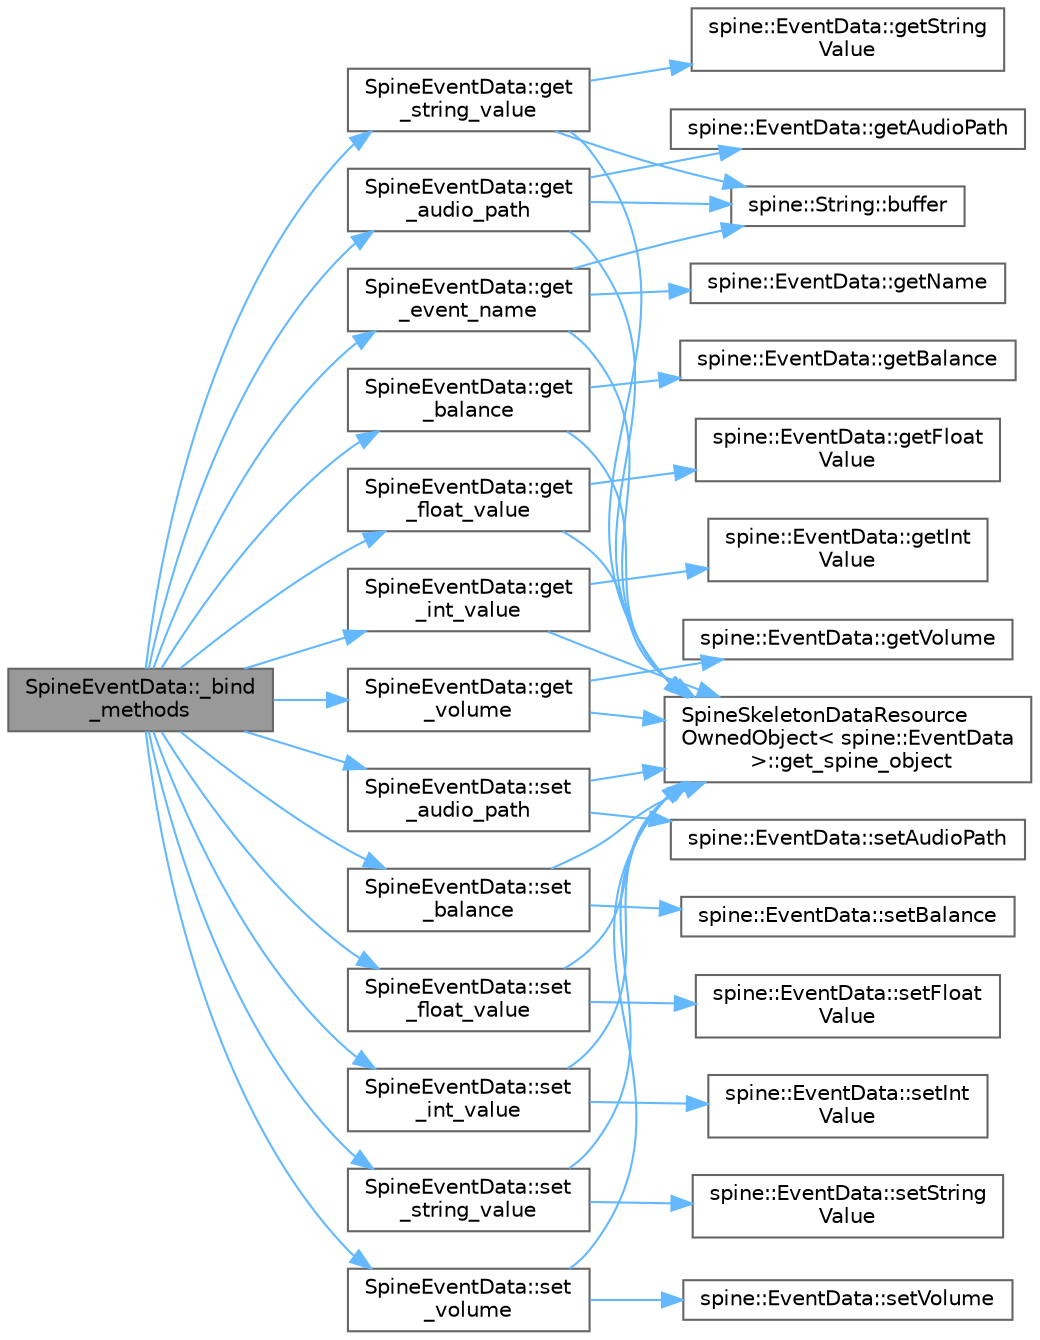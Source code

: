 digraph "SpineEventData::_bind_methods"
{
 // LATEX_PDF_SIZE
  bgcolor="transparent";
  edge [fontname=Helvetica,fontsize=10,labelfontname=Helvetica,labelfontsize=10];
  node [fontname=Helvetica,fontsize=10,shape=box,height=0.2,width=0.4];
  rankdir="LR";
  Node1 [id="Node000001",label="SpineEventData::_bind\l_methods",height=0.2,width=0.4,color="gray40", fillcolor="grey60", style="filled", fontcolor="black",tooltip=" "];
  Node1 -> Node2 [id="edge1_Node000001_Node000002",color="steelblue1",style="solid",tooltip=" "];
  Node2 [id="Node000002",label="SpineEventData::get\l_audio_path",height=0.2,width=0.4,color="grey40", fillcolor="white", style="filled",URL="$class_spine_event_data.html#a273775fbc4a819e319cbb74330ad16dc",tooltip=" "];
  Node2 -> Node3 [id="edge2_Node000002_Node000003",color="steelblue1",style="solid",tooltip=" "];
  Node3 [id="Node000003",label="spine::String::buffer",height=0.2,width=0.4,color="grey40", fillcolor="white", style="filled",URL="$classspine_1_1_string.html#a7a6a5c45e2a732eb90cedf07434315b0",tooltip=" "];
  Node2 -> Node4 [id="edge3_Node000002_Node000004",color="steelblue1",style="solid",tooltip=" "];
  Node4 [id="Node000004",label="SpineSkeletonDataResource\lOwnedObject\< spine::EventData\l \>::get_spine_object",height=0.2,width=0.4,color="grey40", fillcolor="white", style="filled",URL="$class_spine_skeleton_data_resource_owned_object.html#a17a452fe3be51c5dfec16fddf002d318",tooltip=" "];
  Node2 -> Node5 [id="edge4_Node000002_Node000005",color="steelblue1",style="solid",tooltip=" "];
  Node5 [id="Node000005",label="spine::EventData::getAudioPath",height=0.2,width=0.4,color="grey40", fillcolor="white", style="filled",URL="$classspine_1_1_event_data.html#a0352da6937d968fc36f138fb0b6b3147",tooltip=" "];
  Node1 -> Node6 [id="edge5_Node000001_Node000006",color="steelblue1",style="solid",tooltip=" "];
  Node6 [id="Node000006",label="SpineEventData::get\l_balance",height=0.2,width=0.4,color="grey40", fillcolor="white", style="filled",URL="$class_spine_event_data.html#a0e27d5699c5b782a08d823ef7cd539a3",tooltip=" "];
  Node6 -> Node4 [id="edge6_Node000006_Node000004",color="steelblue1",style="solid",tooltip=" "];
  Node6 -> Node7 [id="edge7_Node000006_Node000007",color="steelblue1",style="solid",tooltip=" "];
  Node7 [id="Node000007",label="spine::EventData::getBalance",height=0.2,width=0.4,color="grey40", fillcolor="white", style="filled",URL="$classspine_1_1_event_data.html#aabe741a10c3f1aa53ce6f76944959a74",tooltip=" "];
  Node1 -> Node8 [id="edge8_Node000001_Node000008",color="steelblue1",style="solid",tooltip=" "];
  Node8 [id="Node000008",label="SpineEventData::get\l_event_name",height=0.2,width=0.4,color="grey40", fillcolor="white", style="filled",URL="$class_spine_event_data.html#ae1a39068caa667bb8d40a6cbe90fe271",tooltip=" "];
  Node8 -> Node3 [id="edge9_Node000008_Node000003",color="steelblue1",style="solid",tooltip=" "];
  Node8 -> Node4 [id="edge10_Node000008_Node000004",color="steelblue1",style="solid",tooltip=" "];
  Node8 -> Node9 [id="edge11_Node000008_Node000009",color="steelblue1",style="solid",tooltip=" "];
  Node9 [id="Node000009",label="spine::EventData::getName",height=0.2,width=0.4,color="grey40", fillcolor="white", style="filled",URL="$classspine_1_1_event_data.html#a275aca853c8f8a2fffea5bbb5686a7e5",tooltip="The name of the event, which is unique within the skeleton."];
  Node1 -> Node10 [id="edge12_Node000001_Node000010",color="steelblue1",style="solid",tooltip=" "];
  Node10 [id="Node000010",label="SpineEventData::get\l_float_value",height=0.2,width=0.4,color="grey40", fillcolor="white", style="filled",URL="$class_spine_event_data.html#adff31004ac0e65086574110967bf5ff7",tooltip=" "];
  Node10 -> Node4 [id="edge13_Node000010_Node000004",color="steelblue1",style="solid",tooltip=" "];
  Node10 -> Node11 [id="edge14_Node000010_Node000011",color="steelblue1",style="solid",tooltip=" "];
  Node11 [id="Node000011",label="spine::EventData::getFloat\lValue",height=0.2,width=0.4,color="grey40", fillcolor="white", style="filled",URL="$classspine_1_1_event_data.html#a03ad49b8b87ff13a6f168b29d46a1568",tooltip=" "];
  Node1 -> Node12 [id="edge15_Node000001_Node000012",color="steelblue1",style="solid",tooltip=" "];
  Node12 [id="Node000012",label="SpineEventData::get\l_int_value",height=0.2,width=0.4,color="grey40", fillcolor="white", style="filled",URL="$class_spine_event_data.html#ac1f7bf80c1743e5ae648f82f54f26058",tooltip=" "];
  Node12 -> Node4 [id="edge16_Node000012_Node000004",color="steelblue1",style="solid",tooltip=" "];
  Node12 -> Node13 [id="edge17_Node000012_Node000013",color="steelblue1",style="solid",tooltip=" "];
  Node13 [id="Node000013",label="spine::EventData::getInt\lValue",height=0.2,width=0.4,color="grey40", fillcolor="white", style="filled",URL="$classspine_1_1_event_data.html#a0aa42d65d3fccfd2845458674a0b1c3d",tooltip=" "];
  Node1 -> Node14 [id="edge18_Node000001_Node000014",color="steelblue1",style="solid",tooltip=" "];
  Node14 [id="Node000014",label="SpineEventData::get\l_string_value",height=0.2,width=0.4,color="grey40", fillcolor="white", style="filled",URL="$class_spine_event_data.html#a688fd5fc9492c257797225111773642e",tooltip=" "];
  Node14 -> Node3 [id="edge19_Node000014_Node000003",color="steelblue1",style="solid",tooltip=" "];
  Node14 -> Node4 [id="edge20_Node000014_Node000004",color="steelblue1",style="solid",tooltip=" "];
  Node14 -> Node15 [id="edge21_Node000014_Node000015",color="steelblue1",style="solid",tooltip=" "];
  Node15 [id="Node000015",label="spine::EventData::getString\lValue",height=0.2,width=0.4,color="grey40", fillcolor="white", style="filled",URL="$classspine_1_1_event_data.html#ac50fd7cfa0bb5c34a2760c3505e528f9",tooltip=" "];
  Node1 -> Node16 [id="edge22_Node000001_Node000016",color="steelblue1",style="solid",tooltip=" "];
  Node16 [id="Node000016",label="SpineEventData::get\l_volume",height=0.2,width=0.4,color="grey40", fillcolor="white", style="filled",URL="$class_spine_event_data.html#a19ab6cb8cf30dc44b04a5055ab8a0885",tooltip=" "];
  Node16 -> Node4 [id="edge23_Node000016_Node000004",color="steelblue1",style="solid",tooltip=" "];
  Node16 -> Node17 [id="edge24_Node000016_Node000017",color="steelblue1",style="solid",tooltip=" "];
  Node17 [id="Node000017",label="spine::EventData::getVolume",height=0.2,width=0.4,color="grey40", fillcolor="white", style="filled",URL="$classspine_1_1_event_data.html#ab2dee6a6e207081c89020a1417992ee4",tooltip=" "];
  Node1 -> Node18 [id="edge25_Node000001_Node000018",color="steelblue1",style="solid",tooltip=" "];
  Node18 [id="Node000018",label="SpineEventData::set\l_audio_path",height=0.2,width=0.4,color="grey40", fillcolor="white", style="filled",URL="$class_spine_event_data.html#ad56f26c269026837970d6028641ab551",tooltip=" "];
  Node18 -> Node4 [id="edge26_Node000018_Node000004",color="steelblue1",style="solid",tooltip=" "];
  Node18 -> Node19 [id="edge27_Node000018_Node000019",color="steelblue1",style="solid",tooltip=" "];
  Node19 [id="Node000019",label="spine::EventData::setAudioPath",height=0.2,width=0.4,color="grey40", fillcolor="white", style="filled",URL="$classspine_1_1_event_data.html#a97d8c97d9e8927314464d1f640e71c6c",tooltip=" "];
  Node1 -> Node20 [id="edge28_Node000001_Node000020",color="steelblue1",style="solid",tooltip=" "];
  Node20 [id="Node000020",label="SpineEventData::set\l_balance",height=0.2,width=0.4,color="grey40", fillcolor="white", style="filled",URL="$class_spine_event_data.html#ad8bfb1ce9bea26bffe331c7d704de5d2",tooltip=" "];
  Node20 -> Node4 [id="edge29_Node000020_Node000004",color="steelblue1",style="solid",tooltip=" "];
  Node20 -> Node21 [id="edge30_Node000020_Node000021",color="steelblue1",style="solid",tooltip=" "];
  Node21 [id="Node000021",label="spine::EventData::setBalance",height=0.2,width=0.4,color="grey40", fillcolor="white", style="filled",URL="$classspine_1_1_event_data.html#afa9d0cb23484f4dcfe2cfb2fa4605821",tooltip=" "];
  Node1 -> Node22 [id="edge31_Node000001_Node000022",color="steelblue1",style="solid",tooltip=" "];
  Node22 [id="Node000022",label="SpineEventData::set\l_float_value",height=0.2,width=0.4,color="grey40", fillcolor="white", style="filled",URL="$class_spine_event_data.html#a9d7755c5dd0a01c36070044dbc7919ff",tooltip=" "];
  Node22 -> Node4 [id="edge32_Node000022_Node000004",color="steelblue1",style="solid",tooltip=" "];
  Node22 -> Node23 [id="edge33_Node000022_Node000023",color="steelblue1",style="solid",tooltip=" "];
  Node23 [id="Node000023",label="spine::EventData::setFloat\lValue",height=0.2,width=0.4,color="grey40", fillcolor="white", style="filled",URL="$classspine_1_1_event_data.html#a0b1aec28f10295138b09c07915930448",tooltip=" "];
  Node1 -> Node24 [id="edge34_Node000001_Node000024",color="steelblue1",style="solid",tooltip=" "];
  Node24 [id="Node000024",label="SpineEventData::set\l_int_value",height=0.2,width=0.4,color="grey40", fillcolor="white", style="filled",URL="$class_spine_event_data.html#a0e250343fc1a74c6a06564811542c0a5",tooltip=" "];
  Node24 -> Node4 [id="edge35_Node000024_Node000004",color="steelblue1",style="solid",tooltip=" "];
  Node24 -> Node25 [id="edge36_Node000024_Node000025",color="steelblue1",style="solid",tooltip=" "];
  Node25 [id="Node000025",label="spine::EventData::setInt\lValue",height=0.2,width=0.4,color="grey40", fillcolor="white", style="filled",URL="$classspine_1_1_event_data.html#a21abd9eceea73d58cf47031860bd119d",tooltip=" "];
  Node1 -> Node26 [id="edge37_Node000001_Node000026",color="steelblue1",style="solid",tooltip=" "];
  Node26 [id="Node000026",label="SpineEventData::set\l_string_value",height=0.2,width=0.4,color="grey40", fillcolor="white", style="filled",URL="$class_spine_event_data.html#a83083a343ffbf63cbf9ba8ce3e9caf55",tooltip=" "];
  Node26 -> Node4 [id="edge38_Node000026_Node000004",color="steelblue1",style="solid",tooltip=" "];
  Node26 -> Node27 [id="edge39_Node000026_Node000027",color="steelblue1",style="solid",tooltip=" "];
  Node27 [id="Node000027",label="spine::EventData::setString\lValue",height=0.2,width=0.4,color="grey40", fillcolor="white", style="filled",URL="$classspine_1_1_event_data.html#a2daba207ef3cda9005b66ca7a1c282fd",tooltip=" "];
  Node1 -> Node28 [id="edge40_Node000001_Node000028",color="steelblue1",style="solid",tooltip=" "];
  Node28 [id="Node000028",label="SpineEventData::set\l_volume",height=0.2,width=0.4,color="grey40", fillcolor="white", style="filled",URL="$class_spine_event_data.html#a6c3bc4a449fbbc8b332aac0d863aae04",tooltip=" "];
  Node28 -> Node4 [id="edge41_Node000028_Node000004",color="steelblue1",style="solid",tooltip=" "];
  Node28 -> Node29 [id="edge42_Node000028_Node000029",color="steelblue1",style="solid",tooltip=" "];
  Node29 [id="Node000029",label="spine::EventData::setVolume",height=0.2,width=0.4,color="grey40", fillcolor="white", style="filled",URL="$classspine_1_1_event_data.html#a6cca8d00da675e867e778e41bc6aaff3",tooltip=" "];
}
